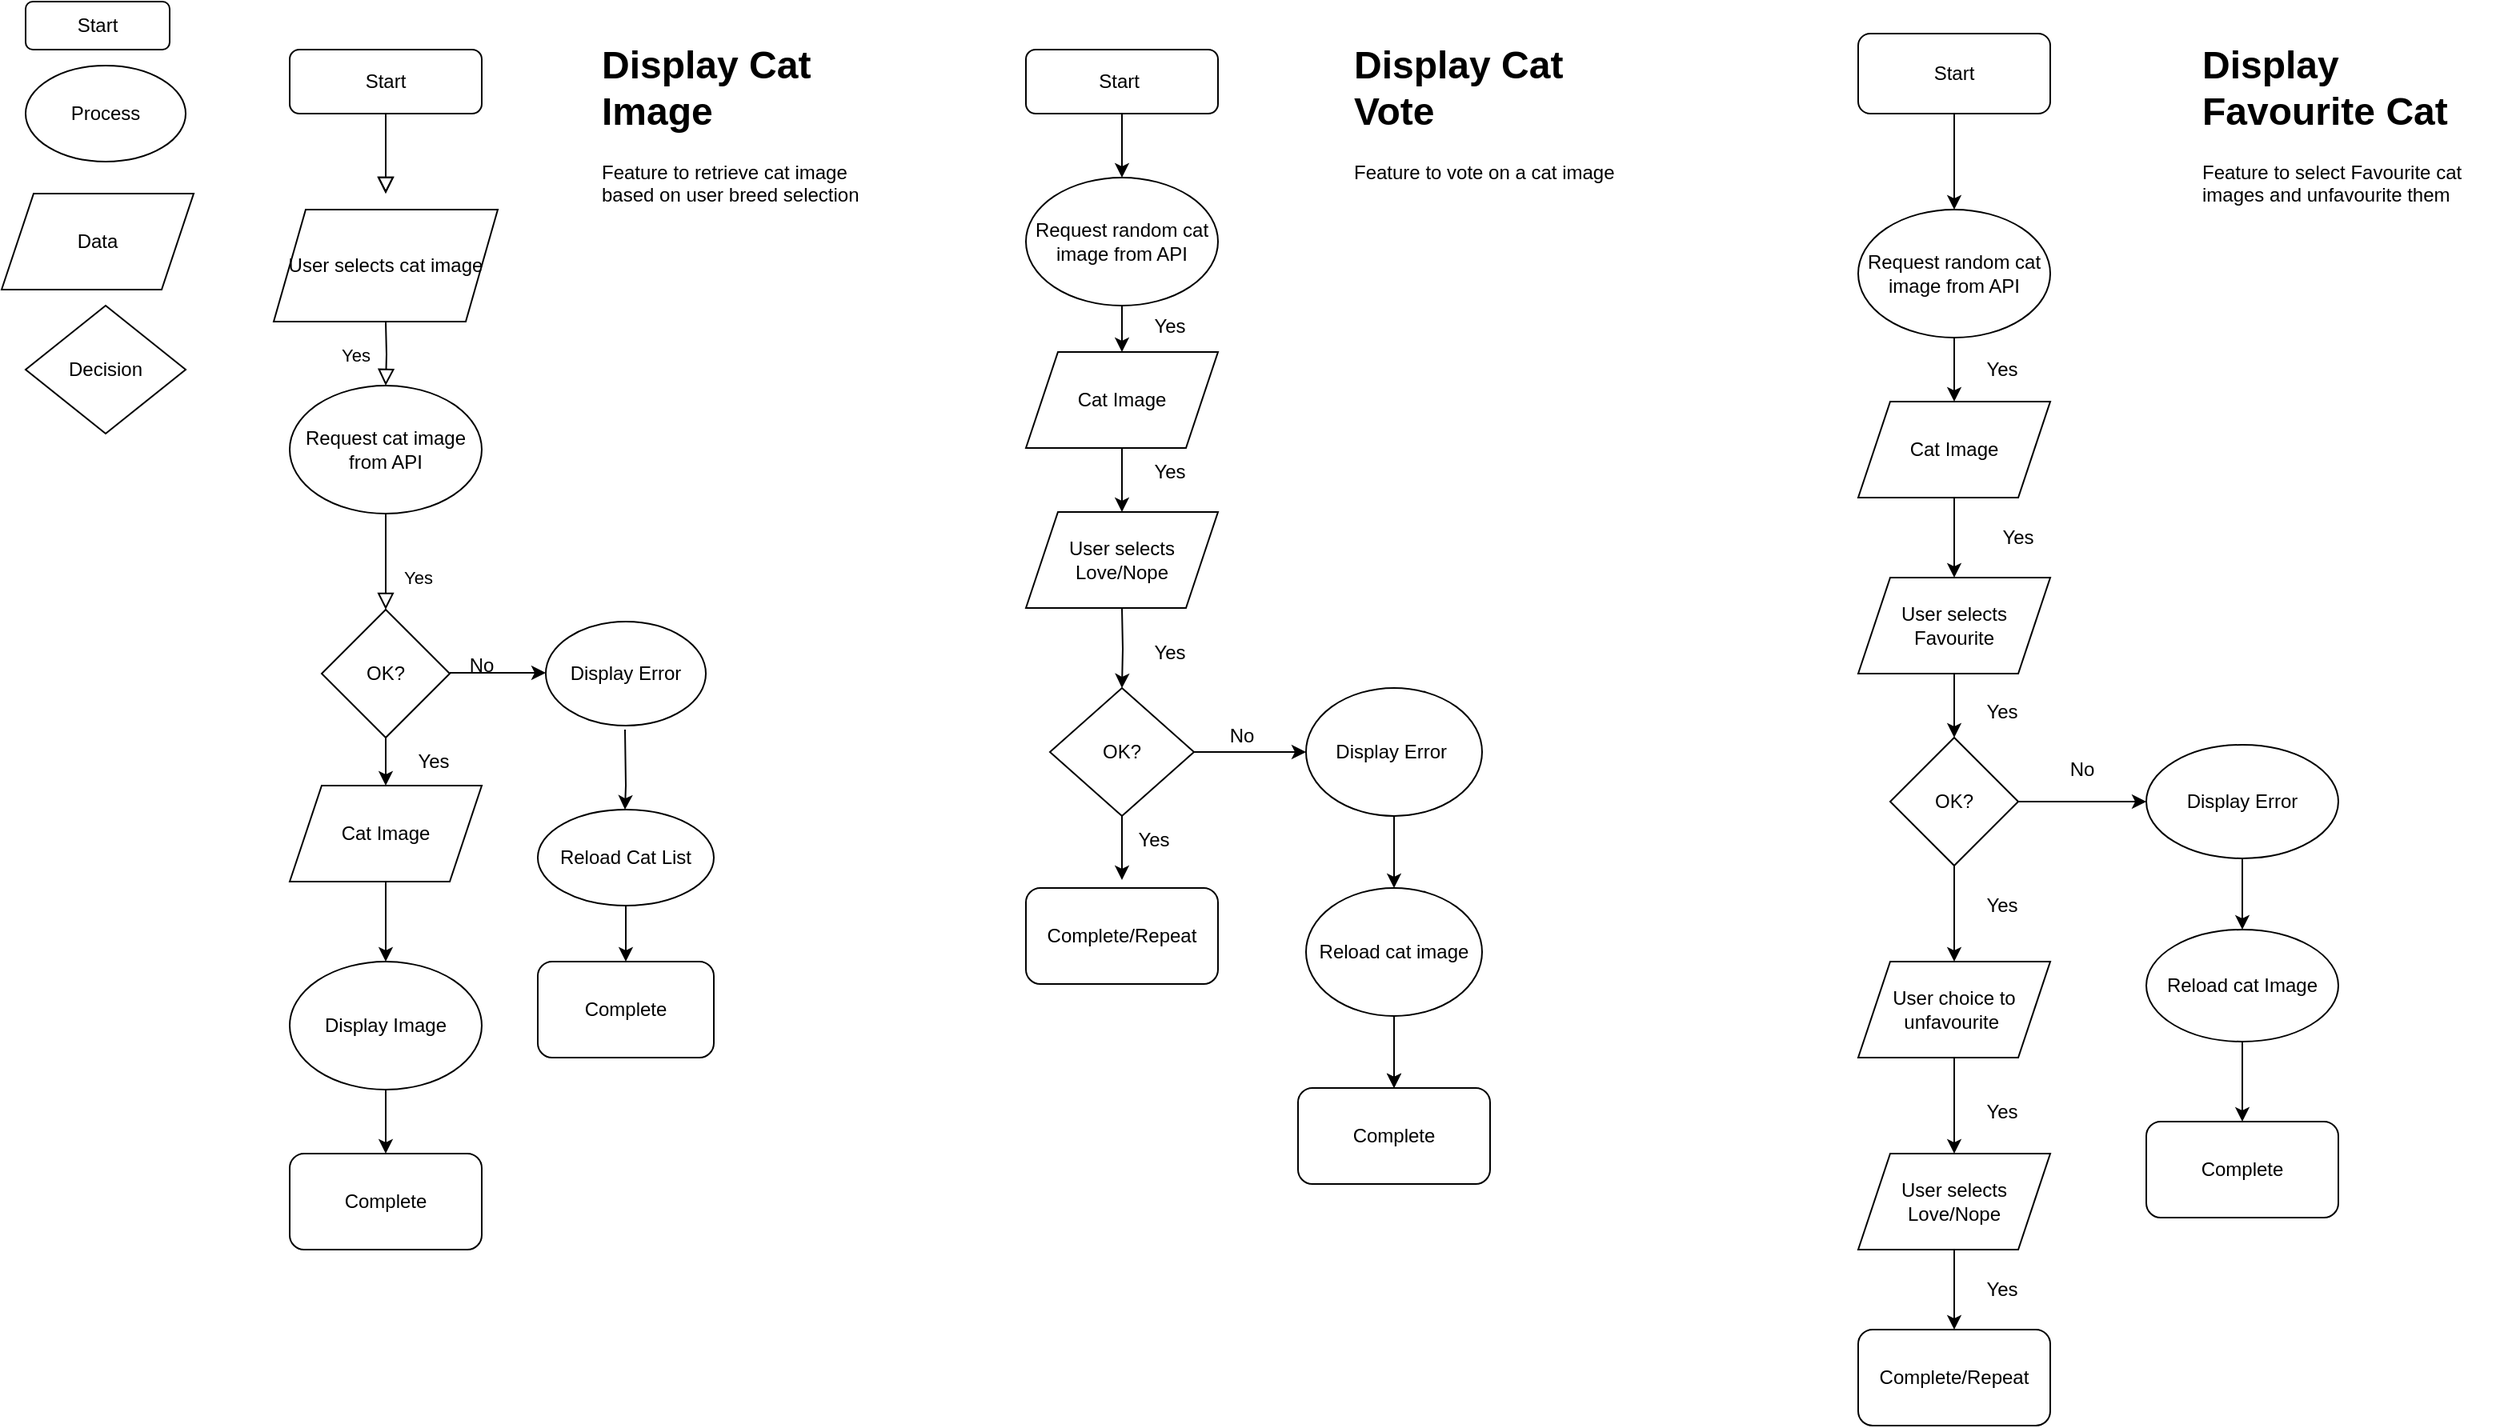 <mxfile version="21.2.9" type="github">
  <diagram id="C5RBs43oDa-KdzZeNtuy" name="Page-1">
    <mxGraphModel dx="3774" dy="1124" grid="1" gridSize="10" guides="1" tooltips="1" connect="1" arrows="1" fold="1" page="1" pageScale="1" pageWidth="827" pageHeight="1169" math="0" shadow="0">
      <root>
        <mxCell id="WIyWlLk6GJQsqaUBKTNV-0" />
        <mxCell id="WIyWlLk6GJQsqaUBKTNV-1" parent="WIyWlLk6GJQsqaUBKTNV-0" />
        <mxCell id="WIyWlLk6GJQsqaUBKTNV-2" value="" style="rounded=0;html=1;jettySize=auto;orthogonalLoop=1;fontSize=11;endArrow=block;endFill=0;endSize=8;strokeWidth=1;shadow=0;labelBackgroundColor=none;edgeStyle=orthogonalEdgeStyle;" parent="WIyWlLk6GJQsqaUBKTNV-1" source="WIyWlLk6GJQsqaUBKTNV-3" edge="1">
          <mxGeometry relative="1" as="geometry">
            <mxPoint x="-1390" y="140" as="targetPoint" />
          </mxGeometry>
        </mxCell>
        <mxCell id="WIyWlLk6GJQsqaUBKTNV-3" value="Start" style="rounded=1;whiteSpace=wrap;html=1;fontSize=12;glass=0;strokeWidth=1;shadow=0;" parent="WIyWlLk6GJQsqaUBKTNV-1" vertex="1">
          <mxGeometry x="-1450" y="50" width="120" height="40" as="geometry" />
        </mxCell>
        <mxCell id="WIyWlLk6GJQsqaUBKTNV-4" value="Yes" style="rounded=0;html=1;jettySize=auto;orthogonalLoop=1;fontSize=11;endArrow=block;endFill=0;endSize=8;strokeWidth=1;shadow=0;labelBackgroundColor=none;edgeStyle=orthogonalEdgeStyle;" parent="WIyWlLk6GJQsqaUBKTNV-1" edge="1">
          <mxGeometry y="20" relative="1" as="geometry">
            <mxPoint as="offset" />
            <mxPoint x="-1390" y="220" as="sourcePoint" />
            <mxPoint x="-1390" y="260" as="targetPoint" />
          </mxGeometry>
        </mxCell>
        <mxCell id="WIyWlLk6GJQsqaUBKTNV-8" value="Yes" style="rounded=0;html=1;jettySize=auto;orthogonalLoop=1;fontSize=11;endArrow=block;endFill=0;endSize=8;strokeWidth=1;shadow=0;labelBackgroundColor=none;edgeStyle=orthogonalEdgeStyle;" parent="WIyWlLk6GJQsqaUBKTNV-1" edge="1">
          <mxGeometry x="0.333" y="20" relative="1" as="geometry">
            <mxPoint as="offset" />
            <mxPoint x="-1390" y="340" as="sourcePoint" />
            <mxPoint x="-1390" y="400" as="targetPoint" />
          </mxGeometry>
        </mxCell>
        <mxCell id="cH9c1gNtqcsBAG0r7H8N-0" value="Start" style="rounded=1;whiteSpace=wrap;html=1;" vertex="1" parent="WIyWlLk6GJQsqaUBKTNV-1">
          <mxGeometry x="-1615" y="20" width="90" height="30" as="geometry" />
        </mxCell>
        <mxCell id="cH9c1gNtqcsBAG0r7H8N-4" value="Process" style="ellipse;whiteSpace=wrap;html=1;" vertex="1" parent="WIyWlLk6GJQsqaUBKTNV-1">
          <mxGeometry x="-1615" y="60" width="100" height="60" as="geometry" />
        </mxCell>
        <mxCell id="cH9c1gNtqcsBAG0r7H8N-5" value="Data" style="shape=parallelogram;perimeter=parallelogramPerimeter;whiteSpace=wrap;html=1;fixedSize=1;" vertex="1" parent="WIyWlLk6GJQsqaUBKTNV-1">
          <mxGeometry x="-1630" y="140" width="120" height="60" as="geometry" />
        </mxCell>
        <mxCell id="cH9c1gNtqcsBAG0r7H8N-6" value="Decision" style="rhombus;whiteSpace=wrap;html=1;" vertex="1" parent="WIyWlLk6GJQsqaUBKTNV-1">
          <mxGeometry x="-1615" y="210" width="100" height="80" as="geometry" />
        </mxCell>
        <mxCell id="cH9c1gNtqcsBAG0r7H8N-7" value="User selects cat image" style="shape=parallelogram;perimeter=parallelogramPerimeter;whiteSpace=wrap;html=1;fixedSize=1;" vertex="1" parent="WIyWlLk6GJQsqaUBKTNV-1">
          <mxGeometry x="-1460" y="150" width="140" height="70" as="geometry" />
        </mxCell>
        <mxCell id="cH9c1gNtqcsBAG0r7H8N-8" value="Request cat image from API" style="ellipse;whiteSpace=wrap;html=1;" vertex="1" parent="WIyWlLk6GJQsqaUBKTNV-1">
          <mxGeometry x="-1450" y="260" width="120" height="80" as="geometry" />
        </mxCell>
        <mxCell id="cH9c1gNtqcsBAG0r7H8N-26" value="" style="edgeStyle=orthogonalEdgeStyle;rounded=0;orthogonalLoop=1;jettySize=auto;html=1;" edge="1" parent="WIyWlLk6GJQsqaUBKTNV-1" source="cH9c1gNtqcsBAG0r7H8N-9" target="cH9c1gNtqcsBAG0r7H8N-22">
          <mxGeometry relative="1" as="geometry" />
        </mxCell>
        <mxCell id="cH9c1gNtqcsBAG0r7H8N-9" value="OK?" style="rhombus;whiteSpace=wrap;html=1;" vertex="1" parent="WIyWlLk6GJQsqaUBKTNV-1">
          <mxGeometry x="-1430" y="400" width="80" height="80" as="geometry" />
        </mxCell>
        <mxCell id="cH9c1gNtqcsBAG0r7H8N-10" value="" style="endArrow=classic;html=1;rounded=0;" edge="1" parent="WIyWlLk6GJQsqaUBKTNV-1">
          <mxGeometry width="50" height="50" relative="1" as="geometry">
            <mxPoint x="-1350" y="439.5" as="sourcePoint" />
            <mxPoint x="-1290" y="439.5" as="targetPoint" />
            <Array as="points">
              <mxPoint x="-1320" y="439.5" />
            </Array>
          </mxGeometry>
        </mxCell>
        <mxCell id="cH9c1gNtqcsBAG0r7H8N-11" value="No" style="text;html=1;strokeColor=none;fillColor=none;align=center;verticalAlign=middle;whiteSpace=wrap;rounded=0;" vertex="1" parent="WIyWlLk6GJQsqaUBKTNV-1">
          <mxGeometry x="-1360" y="420" width="60" height="30" as="geometry" />
        </mxCell>
        <mxCell id="cH9c1gNtqcsBAG0r7H8N-12" value="Display Error" style="ellipse;whiteSpace=wrap;html=1;" vertex="1" parent="WIyWlLk6GJQsqaUBKTNV-1">
          <mxGeometry x="-1290" y="407.5" width="100" height="65" as="geometry" />
        </mxCell>
        <mxCell id="cH9c1gNtqcsBAG0r7H8N-15" value="" style="rounded=0;html=1;jettySize=auto;orthogonalLoop=1;fontSize=11;endArrow=block;endFill=0;endSize=8;strokeWidth=1;shadow=0;labelBackgroundColor=none;edgeStyle=orthogonalEdgeStyle;" edge="1" parent="WIyWlLk6GJQsqaUBKTNV-1">
          <mxGeometry relative="1" as="geometry">
            <mxPoint x="-1390" y="90" as="sourcePoint" />
            <mxPoint x="-1390" y="140" as="targetPoint" />
          </mxGeometry>
        </mxCell>
        <mxCell id="cH9c1gNtqcsBAG0r7H8N-17" value="" style="endArrow=classic;html=1;rounded=0;" edge="1" parent="WIyWlLk6GJQsqaUBKTNV-1">
          <mxGeometry width="50" height="50" relative="1" as="geometry">
            <mxPoint x="-1240.5" y="475" as="sourcePoint" />
            <mxPoint x="-1240.5" y="525" as="targetPoint" />
            <Array as="points">
              <mxPoint x="-1240" y="510" />
            </Array>
          </mxGeometry>
        </mxCell>
        <mxCell id="cH9c1gNtqcsBAG0r7H8N-21" value="" style="edgeStyle=orthogonalEdgeStyle;rounded=0;orthogonalLoop=1;jettySize=auto;html=1;" edge="1" parent="WIyWlLk6GJQsqaUBKTNV-1" source="cH9c1gNtqcsBAG0r7H8N-18" target="cH9c1gNtqcsBAG0r7H8N-20">
          <mxGeometry relative="1" as="geometry" />
        </mxCell>
        <mxCell id="cH9c1gNtqcsBAG0r7H8N-18" value="Reload Cat List" style="ellipse;whiteSpace=wrap;html=1;" vertex="1" parent="WIyWlLk6GJQsqaUBKTNV-1">
          <mxGeometry x="-1295" y="525" width="110" height="60" as="geometry" />
        </mxCell>
        <mxCell id="cH9c1gNtqcsBAG0r7H8N-20" value="Complete" style="rounded=1;whiteSpace=wrap;html=1;" vertex="1" parent="WIyWlLk6GJQsqaUBKTNV-1">
          <mxGeometry x="-1295" y="620" width="110" height="60" as="geometry" />
        </mxCell>
        <mxCell id="cH9c1gNtqcsBAG0r7H8N-27" value="" style="edgeStyle=orthogonalEdgeStyle;rounded=0;orthogonalLoop=1;jettySize=auto;html=1;" edge="1" parent="WIyWlLk6GJQsqaUBKTNV-1" source="cH9c1gNtqcsBAG0r7H8N-22" target="cH9c1gNtqcsBAG0r7H8N-23">
          <mxGeometry relative="1" as="geometry" />
        </mxCell>
        <mxCell id="cH9c1gNtqcsBAG0r7H8N-22" value="Cat Image" style="shape=parallelogram;perimeter=parallelogramPerimeter;whiteSpace=wrap;html=1;fixedSize=1;" vertex="1" parent="WIyWlLk6GJQsqaUBKTNV-1">
          <mxGeometry x="-1450" y="510" width="120" height="60" as="geometry" />
        </mxCell>
        <mxCell id="cH9c1gNtqcsBAG0r7H8N-28" value="" style="edgeStyle=orthogonalEdgeStyle;rounded=0;orthogonalLoop=1;jettySize=auto;html=1;" edge="1" parent="WIyWlLk6GJQsqaUBKTNV-1" source="cH9c1gNtqcsBAG0r7H8N-23" target="cH9c1gNtqcsBAG0r7H8N-24">
          <mxGeometry relative="1" as="geometry" />
        </mxCell>
        <mxCell id="cH9c1gNtqcsBAG0r7H8N-23" value="Display Image" style="ellipse;whiteSpace=wrap;html=1;" vertex="1" parent="WIyWlLk6GJQsqaUBKTNV-1">
          <mxGeometry x="-1450" y="620" width="120" height="80" as="geometry" />
        </mxCell>
        <mxCell id="cH9c1gNtqcsBAG0r7H8N-24" value="Complete" style="rounded=1;whiteSpace=wrap;html=1;" vertex="1" parent="WIyWlLk6GJQsqaUBKTNV-1">
          <mxGeometry x="-1450" y="740" width="120" height="60" as="geometry" />
        </mxCell>
        <mxCell id="cH9c1gNtqcsBAG0r7H8N-29" value="&lt;h1&gt;Display Cat Image&lt;/h1&gt;&lt;div&gt;Feature to retrieve cat image based on user breed selection&lt;/div&gt;" style="text;html=1;strokeColor=none;fillColor=none;spacing=5;spacingTop=-20;whiteSpace=wrap;overflow=hidden;rounded=0;" vertex="1" parent="WIyWlLk6GJQsqaUBKTNV-1">
          <mxGeometry x="-1260" y="40" width="190" height="120" as="geometry" />
        </mxCell>
        <mxCell id="cH9c1gNtqcsBAG0r7H8N-31" value="&lt;h1&gt;Display Cat Vote&lt;/h1&gt;&lt;div&gt;Feature to vote on a cat image&lt;/div&gt;" style="text;html=1;strokeColor=none;fillColor=none;spacing=5;spacingTop=-20;whiteSpace=wrap;overflow=hidden;rounded=0;" vertex="1" parent="WIyWlLk6GJQsqaUBKTNV-1">
          <mxGeometry x="-790" y="40" width="190" height="120" as="geometry" />
        </mxCell>
        <mxCell id="cH9c1gNtqcsBAG0r7H8N-39" value="" style="edgeStyle=orthogonalEdgeStyle;rounded=0;orthogonalLoop=1;jettySize=auto;html=1;" edge="1" parent="WIyWlLk6GJQsqaUBKTNV-1" source="cH9c1gNtqcsBAG0r7H8N-35" target="cH9c1gNtqcsBAG0r7H8N-38">
          <mxGeometry relative="1" as="geometry" />
        </mxCell>
        <mxCell id="cH9c1gNtqcsBAG0r7H8N-35" value="Start&amp;nbsp;" style="rounded=1;whiteSpace=wrap;html=1;" vertex="1" parent="WIyWlLk6GJQsqaUBKTNV-1">
          <mxGeometry x="-990" y="50" width="120" height="40" as="geometry" />
        </mxCell>
        <mxCell id="cH9c1gNtqcsBAG0r7H8N-51" value="" style="edgeStyle=orthogonalEdgeStyle;rounded=0;orthogonalLoop=1;jettySize=auto;html=1;" edge="1" parent="WIyWlLk6GJQsqaUBKTNV-1" target="cH9c1gNtqcsBAG0r7H8N-43">
          <mxGeometry relative="1" as="geometry">
            <mxPoint x="-930" y="399" as="sourcePoint" />
          </mxGeometry>
        </mxCell>
        <mxCell id="cH9c1gNtqcsBAG0r7H8N-36" value="User selects Love/Nope" style="shape=parallelogram;perimeter=parallelogramPerimeter;whiteSpace=wrap;html=1;fixedSize=1;" vertex="1" parent="WIyWlLk6GJQsqaUBKTNV-1">
          <mxGeometry x="-990" y="339" width="120" height="60" as="geometry" />
        </mxCell>
        <mxCell id="cH9c1gNtqcsBAG0r7H8N-61" value="" style="edgeStyle=orthogonalEdgeStyle;rounded=0;orthogonalLoop=1;jettySize=auto;html=1;" edge="1" parent="WIyWlLk6GJQsqaUBKTNV-1" source="cH9c1gNtqcsBAG0r7H8N-38" target="cH9c1gNtqcsBAG0r7H8N-60">
          <mxGeometry relative="1" as="geometry" />
        </mxCell>
        <mxCell id="cH9c1gNtqcsBAG0r7H8N-38" value="Request random cat image from API" style="ellipse;whiteSpace=wrap;html=1;" vertex="1" parent="WIyWlLk6GJQsqaUBKTNV-1">
          <mxGeometry x="-990" y="130" width="120" height="80" as="geometry" />
        </mxCell>
        <mxCell id="cH9c1gNtqcsBAG0r7H8N-41" value="Yes" style="text;html=1;strokeColor=none;fillColor=none;align=center;verticalAlign=middle;whiteSpace=wrap;rounded=0;" vertex="1" parent="WIyWlLk6GJQsqaUBKTNV-1">
          <mxGeometry x="-1390" y="480" width="60" height="30" as="geometry" />
        </mxCell>
        <mxCell id="cH9c1gNtqcsBAG0r7H8N-42" value="Yes" style="text;html=1;strokeColor=none;fillColor=none;align=center;verticalAlign=middle;whiteSpace=wrap;rounded=0;" vertex="1" parent="WIyWlLk6GJQsqaUBKTNV-1">
          <mxGeometry x="-930" y="210" width="60" height="25" as="geometry" />
        </mxCell>
        <mxCell id="cH9c1gNtqcsBAG0r7H8N-50" value="" style="edgeStyle=orthogonalEdgeStyle;rounded=0;orthogonalLoop=1;jettySize=auto;html=1;" edge="1" parent="WIyWlLk6GJQsqaUBKTNV-1" source="cH9c1gNtqcsBAG0r7H8N-43" target="cH9c1gNtqcsBAG0r7H8N-44">
          <mxGeometry relative="1" as="geometry" />
        </mxCell>
        <mxCell id="cH9c1gNtqcsBAG0r7H8N-55" value="" style="edgeStyle=orthogonalEdgeStyle;rounded=0;orthogonalLoop=1;jettySize=auto;html=1;" edge="1" parent="WIyWlLk6GJQsqaUBKTNV-1" source="cH9c1gNtqcsBAG0r7H8N-43">
          <mxGeometry relative="1" as="geometry">
            <mxPoint x="-930" y="569" as="targetPoint" />
          </mxGeometry>
        </mxCell>
        <mxCell id="cH9c1gNtqcsBAG0r7H8N-43" value="OK?" style="rhombus;whiteSpace=wrap;html=1;" vertex="1" parent="WIyWlLk6GJQsqaUBKTNV-1">
          <mxGeometry x="-975" y="449" width="90" height="80" as="geometry" />
        </mxCell>
        <mxCell id="cH9c1gNtqcsBAG0r7H8N-48" value="" style="edgeStyle=orthogonalEdgeStyle;rounded=0;orthogonalLoop=1;jettySize=auto;html=1;" edge="1" parent="WIyWlLk6GJQsqaUBKTNV-1" source="cH9c1gNtqcsBAG0r7H8N-44" target="cH9c1gNtqcsBAG0r7H8N-45">
          <mxGeometry relative="1" as="geometry" />
        </mxCell>
        <mxCell id="cH9c1gNtqcsBAG0r7H8N-44" value="Display Error&amp;nbsp;" style="ellipse;whiteSpace=wrap;html=1;" vertex="1" parent="WIyWlLk6GJQsqaUBKTNV-1">
          <mxGeometry x="-815" y="449" width="110" height="80" as="geometry" />
        </mxCell>
        <mxCell id="cH9c1gNtqcsBAG0r7H8N-49" value="" style="edgeStyle=orthogonalEdgeStyle;rounded=0;orthogonalLoop=1;jettySize=auto;html=1;" edge="1" parent="WIyWlLk6GJQsqaUBKTNV-1" source="cH9c1gNtqcsBAG0r7H8N-45">
          <mxGeometry relative="1" as="geometry">
            <mxPoint x="-760" y="699" as="targetPoint" />
          </mxGeometry>
        </mxCell>
        <mxCell id="cH9c1gNtqcsBAG0r7H8N-57" value="" style="edgeStyle=orthogonalEdgeStyle;rounded=0;orthogonalLoop=1;jettySize=auto;html=1;" edge="1" parent="WIyWlLk6GJQsqaUBKTNV-1" source="cH9c1gNtqcsBAG0r7H8N-45">
          <mxGeometry relative="1" as="geometry">
            <mxPoint x="-760" y="699" as="targetPoint" />
          </mxGeometry>
        </mxCell>
        <mxCell id="cH9c1gNtqcsBAG0r7H8N-45" value="Reload cat image" style="ellipse;whiteSpace=wrap;html=1;" vertex="1" parent="WIyWlLk6GJQsqaUBKTNV-1">
          <mxGeometry x="-815" y="574" width="110" height="80" as="geometry" />
        </mxCell>
        <mxCell id="cH9c1gNtqcsBAG0r7H8N-47" value="Complete" style="rounded=1;whiteSpace=wrap;html=1;" vertex="1" parent="WIyWlLk6GJQsqaUBKTNV-1">
          <mxGeometry x="-820" y="699" width="120" height="60" as="geometry" />
        </mxCell>
        <mxCell id="cH9c1gNtqcsBAG0r7H8N-53" value="No" style="text;html=1;strokeColor=none;fillColor=none;align=center;verticalAlign=middle;whiteSpace=wrap;rounded=0;" vertex="1" parent="WIyWlLk6GJQsqaUBKTNV-1">
          <mxGeometry x="-885" y="464" width="60" height="30" as="geometry" />
        </mxCell>
        <mxCell id="cH9c1gNtqcsBAG0r7H8N-56" value="Yes" style="text;html=1;strokeColor=none;fillColor=none;align=center;verticalAlign=middle;whiteSpace=wrap;rounded=0;" vertex="1" parent="WIyWlLk6GJQsqaUBKTNV-1">
          <mxGeometry x="-940" y="529" width="60" height="30" as="geometry" />
        </mxCell>
        <mxCell id="cH9c1gNtqcsBAG0r7H8N-64" value="" style="edgeStyle=orthogonalEdgeStyle;rounded=0;orthogonalLoop=1;jettySize=auto;html=1;" edge="1" parent="WIyWlLk6GJQsqaUBKTNV-1" source="cH9c1gNtqcsBAG0r7H8N-60" target="cH9c1gNtqcsBAG0r7H8N-36">
          <mxGeometry relative="1" as="geometry" />
        </mxCell>
        <mxCell id="cH9c1gNtqcsBAG0r7H8N-60" value="Cat Image" style="shape=parallelogram;perimeter=parallelogramPerimeter;whiteSpace=wrap;html=1;fixedSize=1;" vertex="1" parent="WIyWlLk6GJQsqaUBKTNV-1">
          <mxGeometry x="-990" y="239" width="120" height="60" as="geometry" />
        </mxCell>
        <mxCell id="cH9c1gNtqcsBAG0r7H8N-65" value="Yes" style="text;html=1;strokeColor=none;fillColor=none;align=center;verticalAlign=middle;whiteSpace=wrap;rounded=0;" vertex="1" parent="WIyWlLk6GJQsqaUBKTNV-1">
          <mxGeometry x="-930" y="299" width="60" height="30" as="geometry" />
        </mxCell>
        <mxCell id="cH9c1gNtqcsBAG0r7H8N-66" value="Yes" style="text;html=1;strokeColor=none;fillColor=none;align=center;verticalAlign=middle;whiteSpace=wrap;rounded=0;" vertex="1" parent="WIyWlLk6GJQsqaUBKTNV-1">
          <mxGeometry x="-930" y="411.5" width="60" height="30" as="geometry" />
        </mxCell>
        <mxCell id="cH9c1gNtqcsBAG0r7H8N-68" value="Complete/Repeat" style="rounded=1;whiteSpace=wrap;html=1;" vertex="1" parent="WIyWlLk6GJQsqaUBKTNV-1">
          <mxGeometry x="-990" y="574" width="120" height="60" as="geometry" />
        </mxCell>
        <mxCell id="cH9c1gNtqcsBAG0r7H8N-69" value="&lt;h1&gt;Display Favourite Cat&amp;nbsp;&lt;/h1&gt;&lt;div&gt;Feature to select Favourite cat images and unfavourite them&amp;nbsp;&lt;/div&gt;" style="text;html=1;strokeColor=none;fillColor=none;spacing=5;spacingTop=-20;whiteSpace=wrap;overflow=hidden;rounded=0;" vertex="1" parent="WIyWlLk6GJQsqaUBKTNV-1">
          <mxGeometry x="-260" y="40" width="190" height="120" as="geometry" />
        </mxCell>
        <mxCell id="cH9c1gNtqcsBAG0r7H8N-91" value="" style="edgeStyle=orthogonalEdgeStyle;rounded=0;orthogonalLoop=1;jettySize=auto;html=1;" edge="1" parent="WIyWlLk6GJQsqaUBKTNV-1" source="cH9c1gNtqcsBAG0r7H8N-70" target="cH9c1gNtqcsBAG0r7H8N-71">
          <mxGeometry relative="1" as="geometry" />
        </mxCell>
        <mxCell id="cH9c1gNtqcsBAG0r7H8N-70" value="Start" style="rounded=1;whiteSpace=wrap;html=1;" vertex="1" parent="WIyWlLk6GJQsqaUBKTNV-1">
          <mxGeometry x="-470" y="40" width="120" height="50" as="geometry" />
        </mxCell>
        <mxCell id="cH9c1gNtqcsBAG0r7H8N-79" value="" style="edgeStyle=orthogonalEdgeStyle;rounded=0;orthogonalLoop=1;jettySize=auto;html=1;" edge="1" parent="WIyWlLk6GJQsqaUBKTNV-1" source="cH9c1gNtqcsBAG0r7H8N-71" target="cH9c1gNtqcsBAG0r7H8N-72">
          <mxGeometry relative="1" as="geometry" />
        </mxCell>
        <mxCell id="cH9c1gNtqcsBAG0r7H8N-71" value="Request random cat image from API" style="ellipse;whiteSpace=wrap;html=1;" vertex="1" parent="WIyWlLk6GJQsqaUBKTNV-1">
          <mxGeometry x="-470" y="150" width="120" height="80" as="geometry" />
        </mxCell>
        <mxCell id="cH9c1gNtqcsBAG0r7H8N-80" value="" style="edgeStyle=orthogonalEdgeStyle;rounded=0;orthogonalLoop=1;jettySize=auto;html=1;" edge="1" parent="WIyWlLk6GJQsqaUBKTNV-1" source="cH9c1gNtqcsBAG0r7H8N-72" target="cH9c1gNtqcsBAG0r7H8N-73">
          <mxGeometry relative="1" as="geometry" />
        </mxCell>
        <mxCell id="cH9c1gNtqcsBAG0r7H8N-72" value="Cat Image" style="shape=parallelogram;perimeter=parallelogramPerimeter;whiteSpace=wrap;html=1;fixedSize=1;" vertex="1" parent="WIyWlLk6GJQsqaUBKTNV-1">
          <mxGeometry x="-470" y="270" width="120" height="60" as="geometry" />
        </mxCell>
        <mxCell id="cH9c1gNtqcsBAG0r7H8N-81" value="" style="edgeStyle=orthogonalEdgeStyle;rounded=0;orthogonalLoop=1;jettySize=auto;html=1;" edge="1" parent="WIyWlLk6GJQsqaUBKTNV-1" source="cH9c1gNtqcsBAG0r7H8N-73" target="cH9c1gNtqcsBAG0r7H8N-74">
          <mxGeometry relative="1" as="geometry" />
        </mxCell>
        <mxCell id="cH9c1gNtqcsBAG0r7H8N-73" value="User selects Favourite" style="shape=parallelogram;perimeter=parallelogramPerimeter;whiteSpace=wrap;html=1;fixedSize=1;" vertex="1" parent="WIyWlLk6GJQsqaUBKTNV-1">
          <mxGeometry x="-470" y="380" width="120" height="60" as="geometry" />
        </mxCell>
        <mxCell id="cH9c1gNtqcsBAG0r7H8N-82" value="" style="edgeStyle=orthogonalEdgeStyle;rounded=0;orthogonalLoop=1;jettySize=auto;html=1;" edge="1" parent="WIyWlLk6GJQsqaUBKTNV-1" source="cH9c1gNtqcsBAG0r7H8N-74" target="cH9c1gNtqcsBAG0r7H8N-75">
          <mxGeometry relative="1" as="geometry" />
        </mxCell>
        <mxCell id="cH9c1gNtqcsBAG0r7H8N-85" value="" style="edgeStyle=orthogonalEdgeStyle;rounded=0;orthogonalLoop=1;jettySize=auto;html=1;" edge="1" parent="WIyWlLk6GJQsqaUBKTNV-1" source="cH9c1gNtqcsBAG0r7H8N-74" target="cH9c1gNtqcsBAG0r7H8N-77">
          <mxGeometry relative="1" as="geometry" />
        </mxCell>
        <mxCell id="cH9c1gNtqcsBAG0r7H8N-74" value="OK?" style="rhombus;whiteSpace=wrap;html=1;" vertex="1" parent="WIyWlLk6GJQsqaUBKTNV-1">
          <mxGeometry x="-450" y="480" width="80" height="80" as="geometry" />
        </mxCell>
        <mxCell id="cH9c1gNtqcsBAG0r7H8N-83" value="" style="edgeStyle=orthogonalEdgeStyle;rounded=0;orthogonalLoop=1;jettySize=auto;html=1;" edge="1" parent="WIyWlLk6GJQsqaUBKTNV-1" source="cH9c1gNtqcsBAG0r7H8N-75" target="cH9c1gNtqcsBAG0r7H8N-78">
          <mxGeometry relative="1" as="geometry" />
        </mxCell>
        <mxCell id="cH9c1gNtqcsBAG0r7H8N-75" value="User choice to unfavourite&amp;nbsp;" style="shape=parallelogram;perimeter=parallelogramPerimeter;whiteSpace=wrap;html=1;fixedSize=1;" vertex="1" parent="WIyWlLk6GJQsqaUBKTNV-1">
          <mxGeometry x="-470" y="620" width="120" height="60" as="geometry" />
        </mxCell>
        <mxCell id="cH9c1gNtqcsBAG0r7H8N-76" value="Complete/Repeat" style="rounded=1;whiteSpace=wrap;html=1;" vertex="1" parent="WIyWlLk6GJQsqaUBKTNV-1">
          <mxGeometry x="-470" y="850" width="120" height="60" as="geometry" />
        </mxCell>
        <mxCell id="cH9c1gNtqcsBAG0r7H8N-88" value="" style="edgeStyle=orthogonalEdgeStyle;rounded=0;orthogonalLoop=1;jettySize=auto;html=1;" edge="1" parent="WIyWlLk6GJQsqaUBKTNV-1" source="cH9c1gNtqcsBAG0r7H8N-77" target="cH9c1gNtqcsBAG0r7H8N-86">
          <mxGeometry relative="1" as="geometry" />
        </mxCell>
        <mxCell id="cH9c1gNtqcsBAG0r7H8N-77" value="Display Error" style="ellipse;whiteSpace=wrap;html=1;" vertex="1" parent="WIyWlLk6GJQsqaUBKTNV-1">
          <mxGeometry x="-290" y="484.5" width="120" height="71" as="geometry" />
        </mxCell>
        <mxCell id="cH9c1gNtqcsBAG0r7H8N-84" value="" style="edgeStyle=orthogonalEdgeStyle;rounded=0;orthogonalLoop=1;jettySize=auto;html=1;" edge="1" parent="WIyWlLk6GJQsqaUBKTNV-1" source="cH9c1gNtqcsBAG0r7H8N-78" target="cH9c1gNtqcsBAG0r7H8N-76">
          <mxGeometry relative="1" as="geometry" />
        </mxCell>
        <mxCell id="cH9c1gNtqcsBAG0r7H8N-78" value="User selects Love/Nope" style="shape=parallelogram;perimeter=parallelogramPerimeter;whiteSpace=wrap;html=1;fixedSize=1;" vertex="1" parent="WIyWlLk6GJQsqaUBKTNV-1">
          <mxGeometry x="-470" y="740" width="120" height="60" as="geometry" />
        </mxCell>
        <mxCell id="cH9c1gNtqcsBAG0r7H8N-89" value="" style="edgeStyle=orthogonalEdgeStyle;rounded=0;orthogonalLoop=1;jettySize=auto;html=1;" edge="1" parent="WIyWlLk6GJQsqaUBKTNV-1" source="cH9c1gNtqcsBAG0r7H8N-86" target="cH9c1gNtqcsBAG0r7H8N-87">
          <mxGeometry relative="1" as="geometry" />
        </mxCell>
        <mxCell id="cH9c1gNtqcsBAG0r7H8N-86" value="Reload cat Image" style="ellipse;whiteSpace=wrap;html=1;" vertex="1" parent="WIyWlLk6GJQsqaUBKTNV-1">
          <mxGeometry x="-290" y="600" width="120" height="70" as="geometry" />
        </mxCell>
        <mxCell id="cH9c1gNtqcsBAG0r7H8N-87" value="Complete" style="rounded=1;whiteSpace=wrap;html=1;" vertex="1" parent="WIyWlLk6GJQsqaUBKTNV-1">
          <mxGeometry x="-290" y="720" width="120" height="60" as="geometry" />
        </mxCell>
        <mxCell id="cH9c1gNtqcsBAG0r7H8N-90" value="Yes" style="text;html=1;strokeColor=none;fillColor=none;align=center;verticalAlign=middle;whiteSpace=wrap;rounded=0;" vertex="1" parent="WIyWlLk6GJQsqaUBKTNV-1">
          <mxGeometry x="-410" y="235" width="60" height="30" as="geometry" />
        </mxCell>
        <mxCell id="cH9c1gNtqcsBAG0r7H8N-92" value="Yes" style="text;html=1;strokeColor=none;fillColor=none;align=center;verticalAlign=middle;whiteSpace=wrap;rounded=0;" vertex="1" parent="WIyWlLk6GJQsqaUBKTNV-1">
          <mxGeometry x="-400" y="340" width="60" height="30" as="geometry" />
        </mxCell>
        <mxCell id="cH9c1gNtqcsBAG0r7H8N-93" value="Yes" style="text;html=1;strokeColor=none;fillColor=none;align=center;verticalAlign=middle;whiteSpace=wrap;rounded=0;" vertex="1" parent="WIyWlLk6GJQsqaUBKTNV-1">
          <mxGeometry x="-410" y="449" width="60" height="30" as="geometry" />
        </mxCell>
        <mxCell id="cH9c1gNtqcsBAG0r7H8N-94" value="Yes" style="text;html=1;strokeColor=none;fillColor=none;align=center;verticalAlign=middle;whiteSpace=wrap;rounded=0;" vertex="1" parent="WIyWlLk6GJQsqaUBKTNV-1">
          <mxGeometry x="-410" y="570" width="60" height="30" as="geometry" />
        </mxCell>
        <mxCell id="cH9c1gNtqcsBAG0r7H8N-95" value="Yes" style="text;html=1;strokeColor=none;fillColor=none;align=center;verticalAlign=middle;whiteSpace=wrap;rounded=0;" vertex="1" parent="WIyWlLk6GJQsqaUBKTNV-1">
          <mxGeometry x="-410" y="699" width="60" height="30" as="geometry" />
        </mxCell>
        <mxCell id="cH9c1gNtqcsBAG0r7H8N-96" value="Yes" style="text;html=1;strokeColor=none;fillColor=none;align=center;verticalAlign=middle;whiteSpace=wrap;rounded=0;" vertex="1" parent="WIyWlLk6GJQsqaUBKTNV-1">
          <mxGeometry x="-410" y="810" width="60" height="30" as="geometry" />
        </mxCell>
        <mxCell id="cH9c1gNtqcsBAG0r7H8N-97" value="No" style="text;html=1;strokeColor=none;fillColor=none;align=center;verticalAlign=middle;whiteSpace=wrap;rounded=0;" vertex="1" parent="WIyWlLk6GJQsqaUBKTNV-1">
          <mxGeometry x="-360" y="484.5" width="60" height="30" as="geometry" />
        </mxCell>
      </root>
    </mxGraphModel>
  </diagram>
</mxfile>
